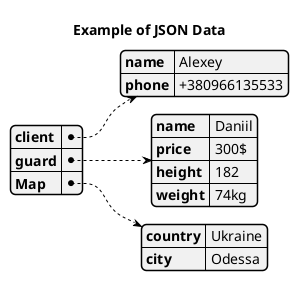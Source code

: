 @startjson

title Example of JSON Data

{ "client":
	{
		"name": "Alexey",
		"phone": "+380966135533"
	},
"guard":
	{
    "name": "Daniil",
    "price": "300$",
    "height": "182",
    "weight": "74kg"
	},
  "Map": {
    "country": "Ukraine",
    "city": "Odessa"
  }
}

@endjson